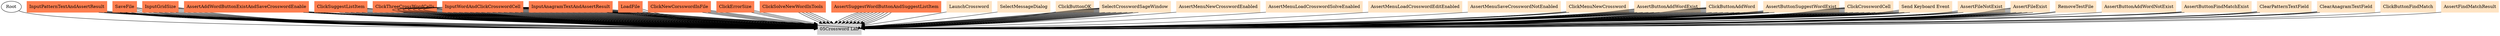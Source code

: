 // TS <-> K
digraph {
	Root
	InputPatternTextAndAssertResult
	SaveFile
	InputGridSize
	AssertAddWordButtonExistAndSaveCrosswordEnable
	ClickSuggestListItem
	ClickThreeCrossWordCells
	InputWordAndClickCrosswordCell
	InputAnagramTextAndAssertResult
	LoadFile
	ClickNewCorsswordInFile
	ClickErrorSize
	ClickSolveNewWordInTools
	AssertSuggestWordButtonAndSuggestListItem
	"05Crossword Lab" [color=lightgray shape=box style=filled]
		Root -> "05Crossword Lab"
	LaunchCrossword [color=bisque shape=box style=filled]
		LaunchCrossword -> "05Crossword Lab"
	SelectMessageDialog [color=bisque shape=box style=filled]
		SelectMessageDialog -> "05Crossword Lab"
	ClickButtonOK [color=bisque shape=box style=filled]
		ClickButtonOK -> "05Crossword Lab"
	SelectCrosswordSageWindow [color=bisque shape=box style=filled]
		SelectCrosswordSageWindow -> "05Crossword Lab"
	AssertMenuNewCrosswordEnabled [color=bisque shape=box style=filled]
		AssertMenuNewCrosswordEnabled -> "05Crossword Lab"
	AssertMenuLoadCrosswordSolveEnabled [color=bisque shape=box style=filled]
		AssertMenuLoadCrosswordSolveEnabled -> "05Crossword Lab"
	AssertMenuLoadCrosswordEditEnabled [color=bisque shape=box style=filled]
		AssertMenuLoadCrosswordEditEnabled -> "05Crossword Lab"
	AssertMenuSaveCrosswordNotEnabled [color=bisque shape=box style=filled]
		AssertMenuSaveCrosswordNotEnabled -> "05Crossword Lab"
	ClickMenuNewCrossword [color=bisque shape=box style=filled]
		ClickMenuNewCrossword -> "05Crossword Lab"
	InputGridSize [color=coral shape=box style=filled]
		InputGridSize -> "05Crossword Lab"
	AssertAddWordButtonExistAndSaveCrosswordEnable [color=coral shape=box style=filled]
		AssertAddWordButtonExistAndSaveCrosswordEnable -> "05Crossword Lab"
	ClickMenuNewCrossword [color=bisque shape=box style=filled]
		ClickMenuNewCrossword -> "05Crossword Lab"
	InputGridSize [color=coral shape=box style=filled]
		InputGridSize -> "05Crossword Lab"
	AssertAddWordButtonExistAndSaveCrosswordEnable [color=coral shape=box style=filled]
		AssertAddWordButtonExistAndSaveCrosswordEnable -> "05Crossword Lab"
	ClickMenuNewCrossword [color=bisque shape=box style=filled]
		ClickMenuNewCrossword -> "05Crossword Lab"
	InputGridSize [color=coral shape=box style=filled]
		InputGridSize -> "05Crossword Lab"
	AssertAddWordButtonExistAndSaveCrosswordEnable [color=coral shape=box style=filled]
		AssertAddWordButtonExistAndSaveCrosswordEnable -> "05Crossword Lab"
	ClickNewCorsswordInFile [color=coral shape=box style=filled]
		ClickNewCorsswordInFile -> "05Crossword Lab"
	InputGridSize [color=coral shape=box style=filled]
		InputGridSize -> "05Crossword Lab"
	ClickErrorSize [color=coral shape=box style=filled]
		ClickErrorSize -> "05Crossword Lab"
	InputGridSize [color=coral shape=box style=filled]
		InputGridSize -> "05Crossword Lab"
	ClickErrorSize [color=coral shape=box style=filled]
		ClickErrorSize -> "05Crossword Lab"
	InputGridSize [color=coral shape=box style=filled]
		InputGridSize -> "05Crossword Lab"
	ClickErrorSize [color=coral shape=box style=filled]
		ClickErrorSize -> "05Crossword Lab"
	InputGridSize [color=coral shape=box style=filled]
		InputGridSize -> "05Crossword Lab"
	AssertAddWordButtonExistAndSaveCrosswordEnable [color=coral shape=box style=filled]
		AssertAddWordButtonExistAndSaveCrosswordEnable -> "05Crossword Lab"
	ClickNewCorsswordInFile [color=coral shape=box style=filled]
		ClickNewCorsswordInFile -> "05Crossword Lab"
	InputGridSize [color=coral shape=box style=filled]
		InputGridSize -> "05Crossword Lab"
	SelectCrosswordSageWindow [color=bisque shape=box style=filled]
		SelectCrosswordSageWindow -> "05Crossword Lab"
	AssertButtonAddWordExist [color=bisque shape=box style=filled]
		AssertButtonAddWordExist -> "05Crossword Lab"
	ClickButtonAddWord [color=bisque shape=box style=filled]
		ClickButtonAddWord -> "05Crossword Lab"
	ClickThreeCrossWordCells [color=coral shape=box style=filled]
		ClickThreeCrossWordCells -> "05Crossword Lab"
	InputWordAndClickCrosswordCell [color=coral shape=box style=filled]
		InputWordAndClickCrosswordCell -> "05Crossword Lab"
	InputWordAndClickCrosswordCell [color=coral shape=box style=filled]
		InputWordAndClickCrosswordCell -> "05Crossword Lab"
	InputWordAndClickCrosswordCell [color=coral shape=box style=filled]
		InputWordAndClickCrosswordCell -> "05Crossword Lab"
	InputWordAndClickCrosswordCell [color=coral shape=box style=filled]
		InputWordAndClickCrosswordCell -> "05Crossword Lab"
	AssertButtonSuggestWordExist [color=bisque shape=box style=filled]
		AssertButtonSuggestWordExist -> "05Crossword Lab"
	ClickSuggestListItem [color=coral shape=box style=filled]
		ClickSuggestListItem -> "05Crossword Lab"
	ClickCrosswordCell [color=bisque shape=box style=filled]
		ClickCrosswordCell -> "05Crossword Lab"
	AssertSuggestWordButtonAndSuggestListItem [color=coral shape=box style=filled]
		AssertSuggestWordButtonAndSuggestListItem -> "05Crossword Lab"
	AssertButtonAddWordExist [color=bisque shape=box style=filled]
		AssertButtonAddWordExist -> "05Crossword Lab"
	ClickButtonAddWord [color=bisque shape=box style=filled]
		ClickButtonAddWord -> "05Crossword Lab"
	ClickThreeCrossWordCells [color=coral shape=box style=filled]
		ClickThreeCrossWordCells -> "05Crossword Lab"
	InputWordAndClickCrosswordCell [color=coral shape=box style=filled]
		InputWordAndClickCrosswordCell -> "05Crossword Lab"
	InputWordAndClickCrosswordCell [color=coral shape=box style=filled]
		InputWordAndClickCrosswordCell -> "05Crossword Lab"
	InputWordAndClickCrosswordCell [color=coral shape=box style=filled]
		InputWordAndClickCrosswordCell -> "05Crossword Lab"
	AssertButtonSuggestWordExist [color=bisque shape=box style=filled]
		AssertButtonSuggestWordExist -> "05Crossword Lab"
	ClickSuggestListItem [color=coral shape=box style=filled]
		ClickSuggestListItem -> "05Crossword Lab"
	AssertButtonAddWordExist [color=bisque shape=box style=filled]
		AssertButtonAddWordExist -> "05Crossword Lab"
	ClickButtonAddWord [color=bisque shape=box style=filled]
		ClickButtonAddWord -> "05Crossword Lab"
	ClickThreeCrossWordCells [color=coral shape=box style=filled]
		ClickThreeCrossWordCells -> "05Crossword Lab"
	ClickSuggestListItem [color=coral shape=box style=filled]
		ClickSuggestListItem -> "05Crossword Lab"
	ClickCrosswordCell [color=bisque shape=box style=filled]
		ClickCrosswordCell -> "05Crossword Lab"
	AssertSuggestWordButtonAndSuggestListItem [color=coral shape=box style=filled]
		AssertSuggestWordButtonAndSuggestListItem -> "05Crossword Lab"
	AssertButtonAddWordExist [color=bisque shape=box style=filled]
		AssertButtonAddWordExist -> "05Crossword Lab"
	ClickButtonAddWord [color=bisque shape=box style=filled]
		ClickButtonAddWord -> "05Crossword Lab"
	ClickThreeCrossWordCells [color=coral shape=box style=filled]
		ClickThreeCrossWordCells -> "05Crossword Lab"
	InputWordAndClickCrosswordCell [color=coral shape=box style=filled]
		InputWordAndClickCrosswordCell -> "05Crossword Lab"
	InputWordAndClickCrosswordCell [color=coral shape=box style=filled]
		InputWordAndClickCrosswordCell -> "05Crossword Lab"
	"Send Keyboard Event" [color=bisque shape=box style=filled]
		"Send Keyboard Event" -> "05Crossword Lab"
	ClickSuggestListItem [color=coral shape=box style=filled]
		ClickSuggestListItem -> "05Crossword Lab"
	AssertButtonAddWordExist [color=bisque shape=box style=filled]
		AssertButtonAddWordExist -> "05Crossword Lab"
	ClickButtonAddWord [color=bisque shape=box style=filled]
		ClickButtonAddWord -> "05Crossword Lab"
	ClickThreeCrossWordCells [color=coral shape=box style=filled]
		ClickThreeCrossWordCells -> "05Crossword Lab"
	InputWordAndClickCrosswordCell [color=coral shape=box style=filled]
		InputWordAndClickCrosswordCell -> "05Crossword Lab"
	InputWordAndClickCrosswordCell [color=coral shape=box style=filled]
		InputWordAndClickCrosswordCell -> "05Crossword Lab"
	ClickSuggestListItem [color=coral shape=box style=filled]
		ClickSuggestListItem -> "05Crossword Lab"
	ClickCrosswordCell [color=bisque shape=box style=filled]
		ClickCrosswordCell -> "05Crossword Lab"
	AssertSuggestWordButtonAndSuggestListItem [color=coral shape=box style=filled]
		AssertSuggestWordButtonAndSuggestListItem -> "05Crossword Lab"
	ClickCrosswordCell [color=bisque shape=box style=filled]
		ClickCrosswordCell -> "05Crossword Lab"
	AssertSuggestWordButtonAndSuggestListItem [color=coral shape=box style=filled]
		AssertSuggestWordButtonAndSuggestListItem -> "05Crossword Lab"
	ClickCrosswordCell [color=bisque shape=box style=filled]
		ClickCrosswordCell -> "05Crossword Lab"
	AssertSuggestWordButtonAndSuggestListItem [color=coral shape=box style=filled]
		AssertSuggestWordButtonAndSuggestListItem -> "05Crossword Lab"
	ClickNewCorsswordInFile [color=coral shape=box style=filled]
		ClickNewCorsswordInFile -> "05Crossword Lab"
	InputGridSize [color=coral shape=box style=filled]
		InputGridSize -> "05Crossword Lab"
	AssertFileNotExist [color=bisque shape=box style=filled]
		AssertFileNotExist -> "05Crossword Lab"
	SelectCrosswordSageWindow [color=bisque shape=box style=filled]
		SelectCrosswordSageWindow -> "05Crossword Lab"
	SaveFile [color=coral shape=box style=filled]
		SaveFile -> "05Crossword Lab"
	AssertFileExist [color=bisque shape=box style=filled]
		AssertFileExist -> "05Crossword Lab"
	SelectCrosswordSageWindow [color=bisque shape=box style=filled]
		SelectCrosswordSageWindow -> "05Crossword Lab"
	SaveFile [color=coral shape=box style=filled]
		SaveFile -> "05Crossword Lab"
	AssertFileExist [color=bisque shape=box style=filled]
		AssertFileExist -> "05Crossword Lab"
	RemoveTestFile [color=bisque shape=box style=filled]
		RemoveTestFile -> "05Crossword Lab"
	AssertFileNotExist [color=bisque shape=box style=filled]
		AssertFileNotExist -> "05Crossword Lab"
	ClickNewCorsswordInFile [color=coral shape=box style=filled]
		ClickNewCorsswordInFile -> "05Crossword Lab"
	InputGridSize [color=coral shape=box style=filled]
		InputGridSize -> "05Crossword Lab"
	SelectCrosswordSageWindow [color=bisque shape=box style=filled]
		SelectCrosswordSageWindow -> "05Crossword Lab"
	AssertButtonAddWordExist [color=bisque shape=box style=filled]
		AssertButtonAddWordExist -> "05Crossword Lab"
	ClickButtonAddWord [color=bisque shape=box style=filled]
		ClickButtonAddWord -> "05Crossword Lab"
	ClickCrosswordCell [color=bisque shape=box style=filled]
		ClickCrosswordCell -> "05Crossword Lab"
	ClickCrosswordCell [color=bisque shape=box style=filled]
		ClickCrosswordCell -> "05Crossword Lab"
	SaveFile [color=coral shape=box style=filled]
		SaveFile -> "05Crossword Lab"
	AssertFileExist [color=bisque shape=box style=filled]
		AssertFileExist -> "05Crossword Lab"
	RemoveTestFile [color=bisque shape=box style=filled]
		RemoveTestFile -> "05Crossword Lab"
	AssertFileNotExist [color=bisque shape=box style=filled]
		AssertFileNotExist -> "05Crossword Lab"
	AssertFileNotExist [color=bisque shape=box style=filled]
		AssertFileNotExist -> "05Crossword Lab"
	SelectCrosswordSageWindow [color=bisque shape=box style=filled]
		SelectCrosswordSageWindow -> "05Crossword Lab"
	LoadFile [color=coral shape=box style=filled]
		LoadFile -> "05Crossword Lab"
	SelectCrosswordSageWindow [color=bisque shape=box style=filled]
		SelectCrosswordSageWindow -> "05Crossword Lab"
	AssertButtonAddWordNotExist [color=bisque shape=box style=filled]
		AssertButtonAddWordNotExist -> "05Crossword Lab"
	AssertFileExist [color=bisque shape=box style=filled]
		AssertFileExist -> "05Crossword Lab"
	SelectCrosswordSageWindow [color=bisque shape=box style=filled]
		SelectCrosswordSageWindow -> "05Crossword Lab"
	LoadFile [color=coral shape=box style=filled]
		LoadFile -> "05Crossword Lab"
	SelectCrosswordSageWindow [color=bisque shape=box style=filled]
		SelectCrosswordSageWindow -> "05Crossword Lab"
	AssertButtonAddWordExist [color=bisque shape=box style=filled]
		AssertButtonAddWordExist -> "05Crossword Lab"
	ClickSolveNewWordInTools [color=coral shape=box style=filled]
		ClickSolveNewWordInTools -> "05Crossword Lab"
	AssertButtonFindMatchExist [color=bisque shape=box style=filled]
		AssertButtonFindMatchExist -> "05Crossword Lab"
	InputPatternTextAndAssertResult [color=coral shape=box style=filled]
		InputPatternTextAndAssertResult -> "05Crossword Lab"
	ClearPatternTextField [color=bisque shape=box style=filled]
		ClearPatternTextField -> "05Crossword Lab"
	InputPatternTextAndAssertResult [color=coral shape=box style=filled]
		InputPatternTextAndAssertResult -> "05Crossword Lab"
	ClearPatternTextField [color=bisque shape=box style=filled]
		ClearPatternTextField -> "05Crossword Lab"
	InputPatternTextAndAssertResult [color=coral shape=box style=filled]
		InputPatternTextAndAssertResult -> "05Crossword Lab"
	ClearPatternTextField [color=bisque shape=box style=filled]
		ClearPatternTextField -> "05Crossword Lab"
	InputPatternTextAndAssertResult [color=coral shape=box style=filled]
		InputPatternTextAndAssertResult -> "05Crossword Lab"
	ClickSolveNewWordInTools [color=coral shape=box style=filled]
		ClickSolveNewWordInTools -> "05Crossword Lab"
	AssertButtonFindMatchExist [color=bisque shape=box style=filled]
		AssertButtonFindMatchExist -> "05Crossword Lab"
	InputAnagramTextAndAssertResult [color=coral shape=box style=filled]
		InputAnagramTextAndAssertResult -> "05Crossword Lab"
	ClearAnagramTextField [color=bisque shape=box style=filled]
		ClearAnagramTextField -> "05Crossword Lab"
	InputAnagramTextAndAssertResult [color=coral shape=box style=filled]
		InputAnagramTextAndAssertResult -> "05Crossword Lab"
	ClearAnagramTextField [color=bisque shape=box style=filled]
		ClearAnagramTextField -> "05Crossword Lab"
	InputAnagramTextAndAssertResult [color=coral shape=box style=filled]
		InputAnagramTextAndAssertResult -> "05Crossword Lab"
	ClickNewCorsswordInFile [color=coral shape=box style=filled]
		ClickNewCorsswordInFile -> "05Crossword Lab"
	InputGridSize [color=coral shape=box style=filled]
		InputGridSize -> "05Crossword Lab"
	SelectCrosswordSageWindow [color=bisque shape=box style=filled]
		SelectCrosswordSageWindow -> "05Crossword Lab"
	AssertButtonAddWordExist [color=bisque shape=box style=filled]
		AssertButtonAddWordExist -> "05Crossword Lab"
	ClickButtonAddWord [color=bisque shape=box style=filled]
		ClickButtonAddWord -> "05Crossword Lab"
	ClickThreeCrossWordCells [color=coral shape=box style=filled]
		ClickThreeCrossWordCells -> "05Crossword Lab"
	InputWordAndClickCrosswordCell [color=coral shape=box style=filled]
		InputWordAndClickCrosswordCell -> "05Crossword Lab"
	InputWordAndClickCrosswordCell [color=coral shape=box style=filled]
		InputWordAndClickCrosswordCell -> "05Crossword Lab"
	InputWordAndClickCrosswordCell [color=coral shape=box style=filled]
		InputWordAndClickCrosswordCell -> "05Crossword Lab"
	InputWordAndClickCrosswordCell [color=coral shape=box style=filled]
		InputWordAndClickCrosswordCell -> "05Crossword Lab"
	ClickSuggestListItem [color=coral shape=box style=filled]
		ClickSuggestListItem -> "05Crossword Lab"
	ClickButtonAddWord [color=bisque shape=box style=filled]
		ClickButtonAddWord -> "05Crossword Lab"
	ClickThreeCrossWordCells [color=coral shape=box style=filled]
		ClickThreeCrossWordCells -> "05Crossword Lab"
	InputWordAndClickCrosswordCell [color=coral shape=box style=filled]
		InputWordAndClickCrosswordCell -> "05Crossword Lab"
	InputWordAndClickCrosswordCell [color=coral shape=box style=filled]
		InputWordAndClickCrosswordCell -> "05Crossword Lab"
	InputWordAndClickCrosswordCell [color=coral shape=box style=filled]
		InputWordAndClickCrosswordCell -> "05Crossword Lab"
	"Send Keyboard Event" [color=bisque shape=box style=filled]
		"Send Keyboard Event" -> "05Crossword Lab"
	ClickButtonAddWord [color=bisque shape=box style=filled]
		ClickButtonAddWord -> "05Crossword Lab"
	ClickThreeCrossWordCells [color=coral shape=box style=filled]
		ClickThreeCrossWordCells -> "05Crossword Lab"
	InputWordAndClickCrosswordCell [color=coral shape=box style=filled]
		InputWordAndClickCrosswordCell -> "05Crossword Lab"
	"Send Keyboard Event" [color=bisque shape=box style=filled]
		"Send Keyboard Event" -> "05Crossword Lab"
	ClickSuggestListItem [color=coral shape=box style=filled]
		ClickSuggestListItem -> "05Crossword Lab"
	ClickCrosswordCell [color=bisque shape=box style=filled]
		ClickCrosswordCell -> "05Crossword Lab"
	AssertSuggestWordButtonAndSuggestListItem [color=coral shape=box style=filled]
		AssertSuggestWordButtonAndSuggestListItem -> "05Crossword Lab"
	ClickButtonAddWord [color=bisque shape=box style=filled]
		ClickButtonAddWord -> "05Crossword Lab"
	ClickThreeCrossWordCells [color=coral shape=box style=filled]
		ClickThreeCrossWordCells -> "05Crossword Lab"
	InputWordAndClickCrosswordCell [color=coral shape=box style=filled]
		InputWordAndClickCrosswordCell -> "05Crossword Lab"
	InputWordAndClickCrosswordCell [color=coral shape=box style=filled]
		InputWordAndClickCrosswordCell -> "05Crossword Lab"
	InputWordAndClickCrosswordCell [color=coral shape=box style=filled]
		InputWordAndClickCrosswordCell -> "05Crossword Lab"
	"Send Keyboard Event" [color=bisque shape=box style=filled]
		"Send Keyboard Event" -> "05Crossword Lab"
	AssertButtonSuggestWordExist [color=bisque shape=box style=filled]
		AssertButtonSuggestWordExist -> "05Crossword Lab"
	ClickSuggestListItem [color=coral shape=box style=filled]
		ClickSuggestListItem -> "05Crossword Lab"
	ClickCrosswordCell [color=bisque shape=box style=filled]
		ClickCrosswordCell -> "05Crossword Lab"
	AssertSuggestWordButtonAndSuggestListItem [color=coral shape=box style=filled]
		AssertSuggestWordButtonAndSuggestListItem -> "05Crossword Lab"
	ClickButtonAddWord [color=bisque shape=box style=filled]
		ClickButtonAddWord -> "05Crossword Lab"
	ClickThreeCrossWordCells [color=coral shape=box style=filled]
		ClickThreeCrossWordCells -> "05Crossword Lab"
	InputWordAndClickCrosswordCell [color=coral shape=box style=filled]
		InputWordAndClickCrosswordCell -> "05Crossword Lab"
	InputWordAndClickCrosswordCell [color=coral shape=box style=filled]
		InputWordAndClickCrosswordCell -> "05Crossword Lab"
	AssertButtonSuggestWordExist [color=bisque shape=box style=filled]
		AssertButtonSuggestWordExist -> "05Crossword Lab"
	ClickSuggestListItem [color=coral shape=box style=filled]
		ClickSuggestListItem -> "05Crossword Lab"
	ClickCrosswordCell [color=bisque shape=box style=filled]
		ClickCrosswordCell -> "05Crossword Lab"
	AssertSuggestWordButtonAndSuggestListItem [color=coral shape=box style=filled]
		AssertSuggestWordButtonAndSuggestListItem -> "05Crossword Lab"
	SaveFile [color=coral shape=box style=filled]
		SaveFile -> "05Crossword Lab"
	AssertFileExist [color=bisque shape=box style=filled]
		AssertFileExist -> "05Crossword Lab"
	ClickSolveNewWordInTools [color=coral shape=box style=filled]
		ClickSolveNewWordInTools -> "05Crossword Lab"
	AssertButtonFindMatchExist [color=bisque shape=box style=filled]
		AssertButtonFindMatchExist -> "05Crossword Lab"
	ClickButtonFindMatch [color=bisque shape=box style=filled]
		ClickButtonFindMatch -> "05Crossword Lab"
	AssertFindMatchResult [color=bisque shape=box style=filled]
		AssertFindMatchResult -> "05Crossword Lab"
	LoadFile [color=coral shape=box style=filled]
		LoadFile -> "05Crossword Lab"
	SelectCrosswordSageWindow [color=bisque shape=box style=filled]
		SelectCrosswordSageWindow -> "05Crossword Lab"
	ClickButtonAddWord [color=bisque shape=box style=filled]
		ClickButtonAddWord -> "05Crossword Lab"
	ClickThreeCrossWordCells [color=coral shape=box style=filled]
		ClickThreeCrossWordCells -> "05Crossword Lab"
	InputWordAndClickCrosswordCell [color=coral shape=box style=filled]
		InputWordAndClickCrosswordCell -> "05Crossword Lab"
	InputWordAndClickCrosswordCell [color=coral shape=box style=filled]
		InputWordAndClickCrosswordCell -> "05Crossword Lab"
	InputWordAndClickCrosswordCell [color=coral shape=box style=filled]
		InputWordAndClickCrosswordCell -> "05Crossword Lab"
	InputWordAndClickCrosswordCell [color=coral shape=box style=filled]
		InputWordAndClickCrosswordCell -> "05Crossword Lab"
	AssertButtonSuggestWordExist [color=bisque shape=box style=filled]
		AssertButtonSuggestWordExist -> "05Crossword Lab"
	ClickSuggestListItem [color=coral shape=box style=filled]
		ClickSuggestListItem -> "05Crossword Lab"
	ClickCrosswordCell [color=bisque shape=box style=filled]
		ClickCrosswordCell -> "05Crossword Lab"
	AssertSuggestWordButtonAndSuggestListItem [color=coral shape=box style=filled]
		AssertSuggestWordButtonAndSuggestListItem -> "05Crossword Lab"
	SaveFile [color=coral shape=box style=filled]
		SaveFile -> "05Crossword Lab"
	AssertFileExist [color=bisque shape=box style=filled]
		AssertFileExist -> "05Crossword Lab"
	ClickSolveNewWordInTools [color=coral shape=box style=filled]
		ClickSolveNewWordInTools -> "05Crossword Lab"
	InputAnagramTextAndAssertResult [color=coral shape=box style=filled]
		InputAnagramTextAndAssertResult -> "05Crossword Lab"
	ClearAnagramTextField [color=bisque shape=box style=filled]
		ClearAnagramTextField -> "05Crossword Lab"
	InputPatternTextAndAssertResult [color=coral shape=box style=filled]
		InputPatternTextAndAssertResult -> "05Crossword Lab"
	AssertFileExist [color=bisque shape=box style=filled]
		AssertFileExist -> "05Crossword Lab"
	SelectCrosswordSageWindow [color=bisque shape=box style=filled]
		SelectCrosswordSageWindow -> "05Crossword Lab"
	LoadFile [color=coral shape=box style=filled]
		LoadFile -> "05Crossword Lab"
	SelectCrosswordSageWindow [color=bisque shape=box style=filled]
		SelectCrosswordSageWindow -> "05Crossword Lab"
	AssertButtonAddWordExist [color=bisque shape=box style=filled]
		AssertButtonAddWordExist -> "05Crossword Lab"
	ClickButtonAddWord [color=bisque shape=box style=filled]
		ClickButtonAddWord -> "05Crossword Lab"
	ClickThreeCrossWordCells [color=coral shape=box style=filled]
		ClickThreeCrossWordCells -> "05Crossword Lab"
	InputWordAndClickCrosswordCell [color=coral shape=box style=filled]
		InputWordAndClickCrosswordCell -> "05Crossword Lab"
	InputWordAndClickCrosswordCell [color=coral shape=box style=filled]
		InputWordAndClickCrosswordCell -> "05Crossword Lab"
	InputWordAndClickCrosswordCell [color=coral shape=box style=filled]
		InputWordAndClickCrosswordCell -> "05Crossword Lab"
	InputWordAndClickCrosswordCell [color=coral shape=box style=filled]
		InputWordAndClickCrosswordCell -> "05Crossword Lab"
	ClickSuggestListItem [color=coral shape=box style=filled]
		ClickSuggestListItem -> "05Crossword Lab"
	ClickButtonAddWord [color=bisque shape=box style=filled]
		ClickButtonAddWord -> "05Crossword Lab"
	ClickThreeCrossWordCells [color=coral shape=box style=filled]
		ClickThreeCrossWordCells -> "05Crossword Lab"
	InputWordAndClickCrosswordCell [color=coral shape=box style=filled]
		InputWordAndClickCrosswordCell -> "05Crossword Lab"
	InputWordAndClickCrosswordCell [color=coral shape=box style=filled]
		InputWordAndClickCrosswordCell -> "05Crossword Lab"
	InputWordAndClickCrosswordCell [color=coral shape=box style=filled]
		InputWordAndClickCrosswordCell -> "05Crossword Lab"
	InputWordAndClickCrosswordCell [color=coral shape=box style=filled]
		InputWordAndClickCrosswordCell -> "05Crossword Lab"
	InputWordAndClickCrosswordCell [color=coral shape=box style=filled]
		InputWordAndClickCrosswordCell -> "05Crossword Lab"
	"Send Keyboard Event" [color=bisque shape=box style=filled]
		"Send Keyboard Event" -> "05Crossword Lab"
	ClickButtonAddWord [color=bisque shape=box style=filled]
		ClickButtonAddWord -> "05Crossword Lab"
	ClickCrosswordCell [color=bisque shape=box style=filled]
		ClickCrosswordCell -> "05Crossword Lab"
	ClickCrosswordCell [color=bisque shape=box style=filled]
		ClickCrosswordCell -> "05Crossword Lab"
	SaveFile [color=coral shape=box style=filled]
		SaveFile -> "05Crossword Lab"
	SelectCrosswordSageWindow [color=bisque shape=box style=filled]
		SelectCrosswordSageWindow -> "05Crossword Lab"
	AssertButtonAddWordExist [color=bisque shape=box style=filled]
		AssertButtonAddWordExist -> "05Crossword Lab"
	ClickCrosswordCell [color=bisque shape=box style=filled]
		ClickCrosswordCell -> "05Crossword Lab"
	InputWordAndClickCrosswordCell [color=coral shape=box style=filled]
		InputWordAndClickCrosswordCell -> "05Crossword Lab"
	InputWordAndClickCrosswordCell [color=coral shape=box style=filled]
		InputWordAndClickCrosswordCell -> "05Crossword Lab"
	InputWordAndClickCrosswordCell [color=coral shape=box style=filled]
		InputWordAndClickCrosswordCell -> "05Crossword Lab"
	AssertButtonSuggestWordExist [color=bisque shape=box style=filled]
		AssertButtonSuggestWordExist -> "05Crossword Lab"
	ClickSuggestListItem [color=coral shape=box style=filled]
		ClickSuggestListItem -> "05Crossword Lab"
	ClickCrosswordCell [color=bisque shape=box style=filled]
		ClickCrosswordCell -> "05Crossword Lab"
	AssertSuggestWordButtonAndSuggestListItem [color=coral shape=box style=filled]
		AssertSuggestWordButtonAndSuggestListItem -> "05Crossword Lab"
	SaveFile [color=coral shape=box style=filled]
		SaveFile -> "05Crossword Lab"
	SelectCrosswordSageWindow [color=bisque shape=box style=filled]
		SelectCrosswordSageWindow -> "05Crossword Lab"
	AssertButtonAddWordExist [color=bisque shape=box style=filled]
		AssertButtonAddWordExist -> "05Crossword Lab"
	ClickButtonAddWord [color=bisque shape=box style=filled]
		ClickButtonAddWord -> "05Crossword Lab"
	ClickThreeCrossWordCells [color=coral shape=box style=filled]
		ClickThreeCrossWordCells -> "05Crossword Lab"
	InputWordAndClickCrosswordCell [color=coral shape=box style=filled]
		InputWordAndClickCrosswordCell -> "05Crossword Lab"
	InputWordAndClickCrosswordCell [color=coral shape=box style=filled]
		InputWordAndClickCrosswordCell -> "05Crossword Lab"
	InputWordAndClickCrosswordCell [color=coral shape=box style=filled]
		InputWordAndClickCrosswordCell -> "05Crossword Lab"
	"Send Keyboard Event" [color=bisque shape=box style=filled]
		"Send Keyboard Event" -> "05Crossword Lab"
	SelectCrosswordSageWindow [color=bisque shape=box style=filled]
		SelectCrosswordSageWindow -> "05Crossword Lab"
	SaveFile [color=coral shape=box style=filled]
		SaveFile -> "05Crossword Lab"
	AssertFileExist [color=bisque shape=box style=filled]
		AssertFileExist -> "05Crossword Lab"
	AssertFileExist [color=bisque shape=box style=filled]
		AssertFileExist -> "05Crossword Lab"
	AssertFileExist [color=bisque shape=box style=filled]
		AssertFileExist -> "05Crossword Lab"
}